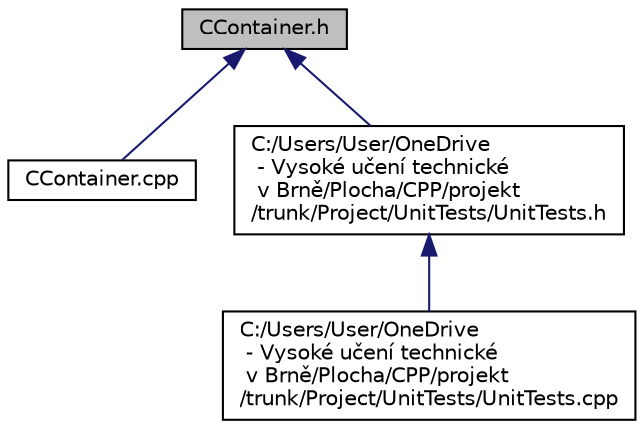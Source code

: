 digraph "CContainer.h"
{
 // LATEX_PDF_SIZE
  edge [fontname="Helvetica",fontsize="10",labelfontname="Helvetica",labelfontsize="10"];
  node [fontname="Helvetica",fontsize="10",shape=record];
  Node1 [label="CContainer.h",height=0.2,width=0.4,color="black", fillcolor="grey75", style="filled", fontcolor="black",tooltip="CContainer class header."];
  Node1 -> Node2 [dir="back",color="midnightblue",fontsize="10",style="solid"];
  Node2 [label="CContainer.cpp",height=0.2,width=0.4,color="black", fillcolor="white", style="filled",URL="$_c_container_8cpp.html",tooltip="CContainer class implementation."];
  Node1 -> Node3 [dir="back",color="midnightblue",fontsize="10",style="solid"];
  Node3 [label="C:/Users/User/OneDrive\l - Vysoké učení technické\l v Brně/Plocha/CPP/projekt\l/trunk/Project/UnitTests/UnitTests.h",height=0.2,width=0.4,color="black", fillcolor="white", style="filled",URL="$_unit_tests_8h.html",tooltip="Unit tests parameters and headers include for class CContainer."];
  Node3 -> Node4 [dir="back",color="midnightblue",fontsize="10",style="solid"];
  Node4 [label="C:/Users/User/OneDrive\l - Vysoké učení technické\l v Brně/Plocha/CPP/projekt\l/trunk/Project/UnitTests/UnitTests.cpp",height=0.2,width=0.4,color="black", fillcolor="white", style="filled",URL="$_unit_tests_8cpp.html",tooltip="Functionality unit tests for class CContainer."];
}
